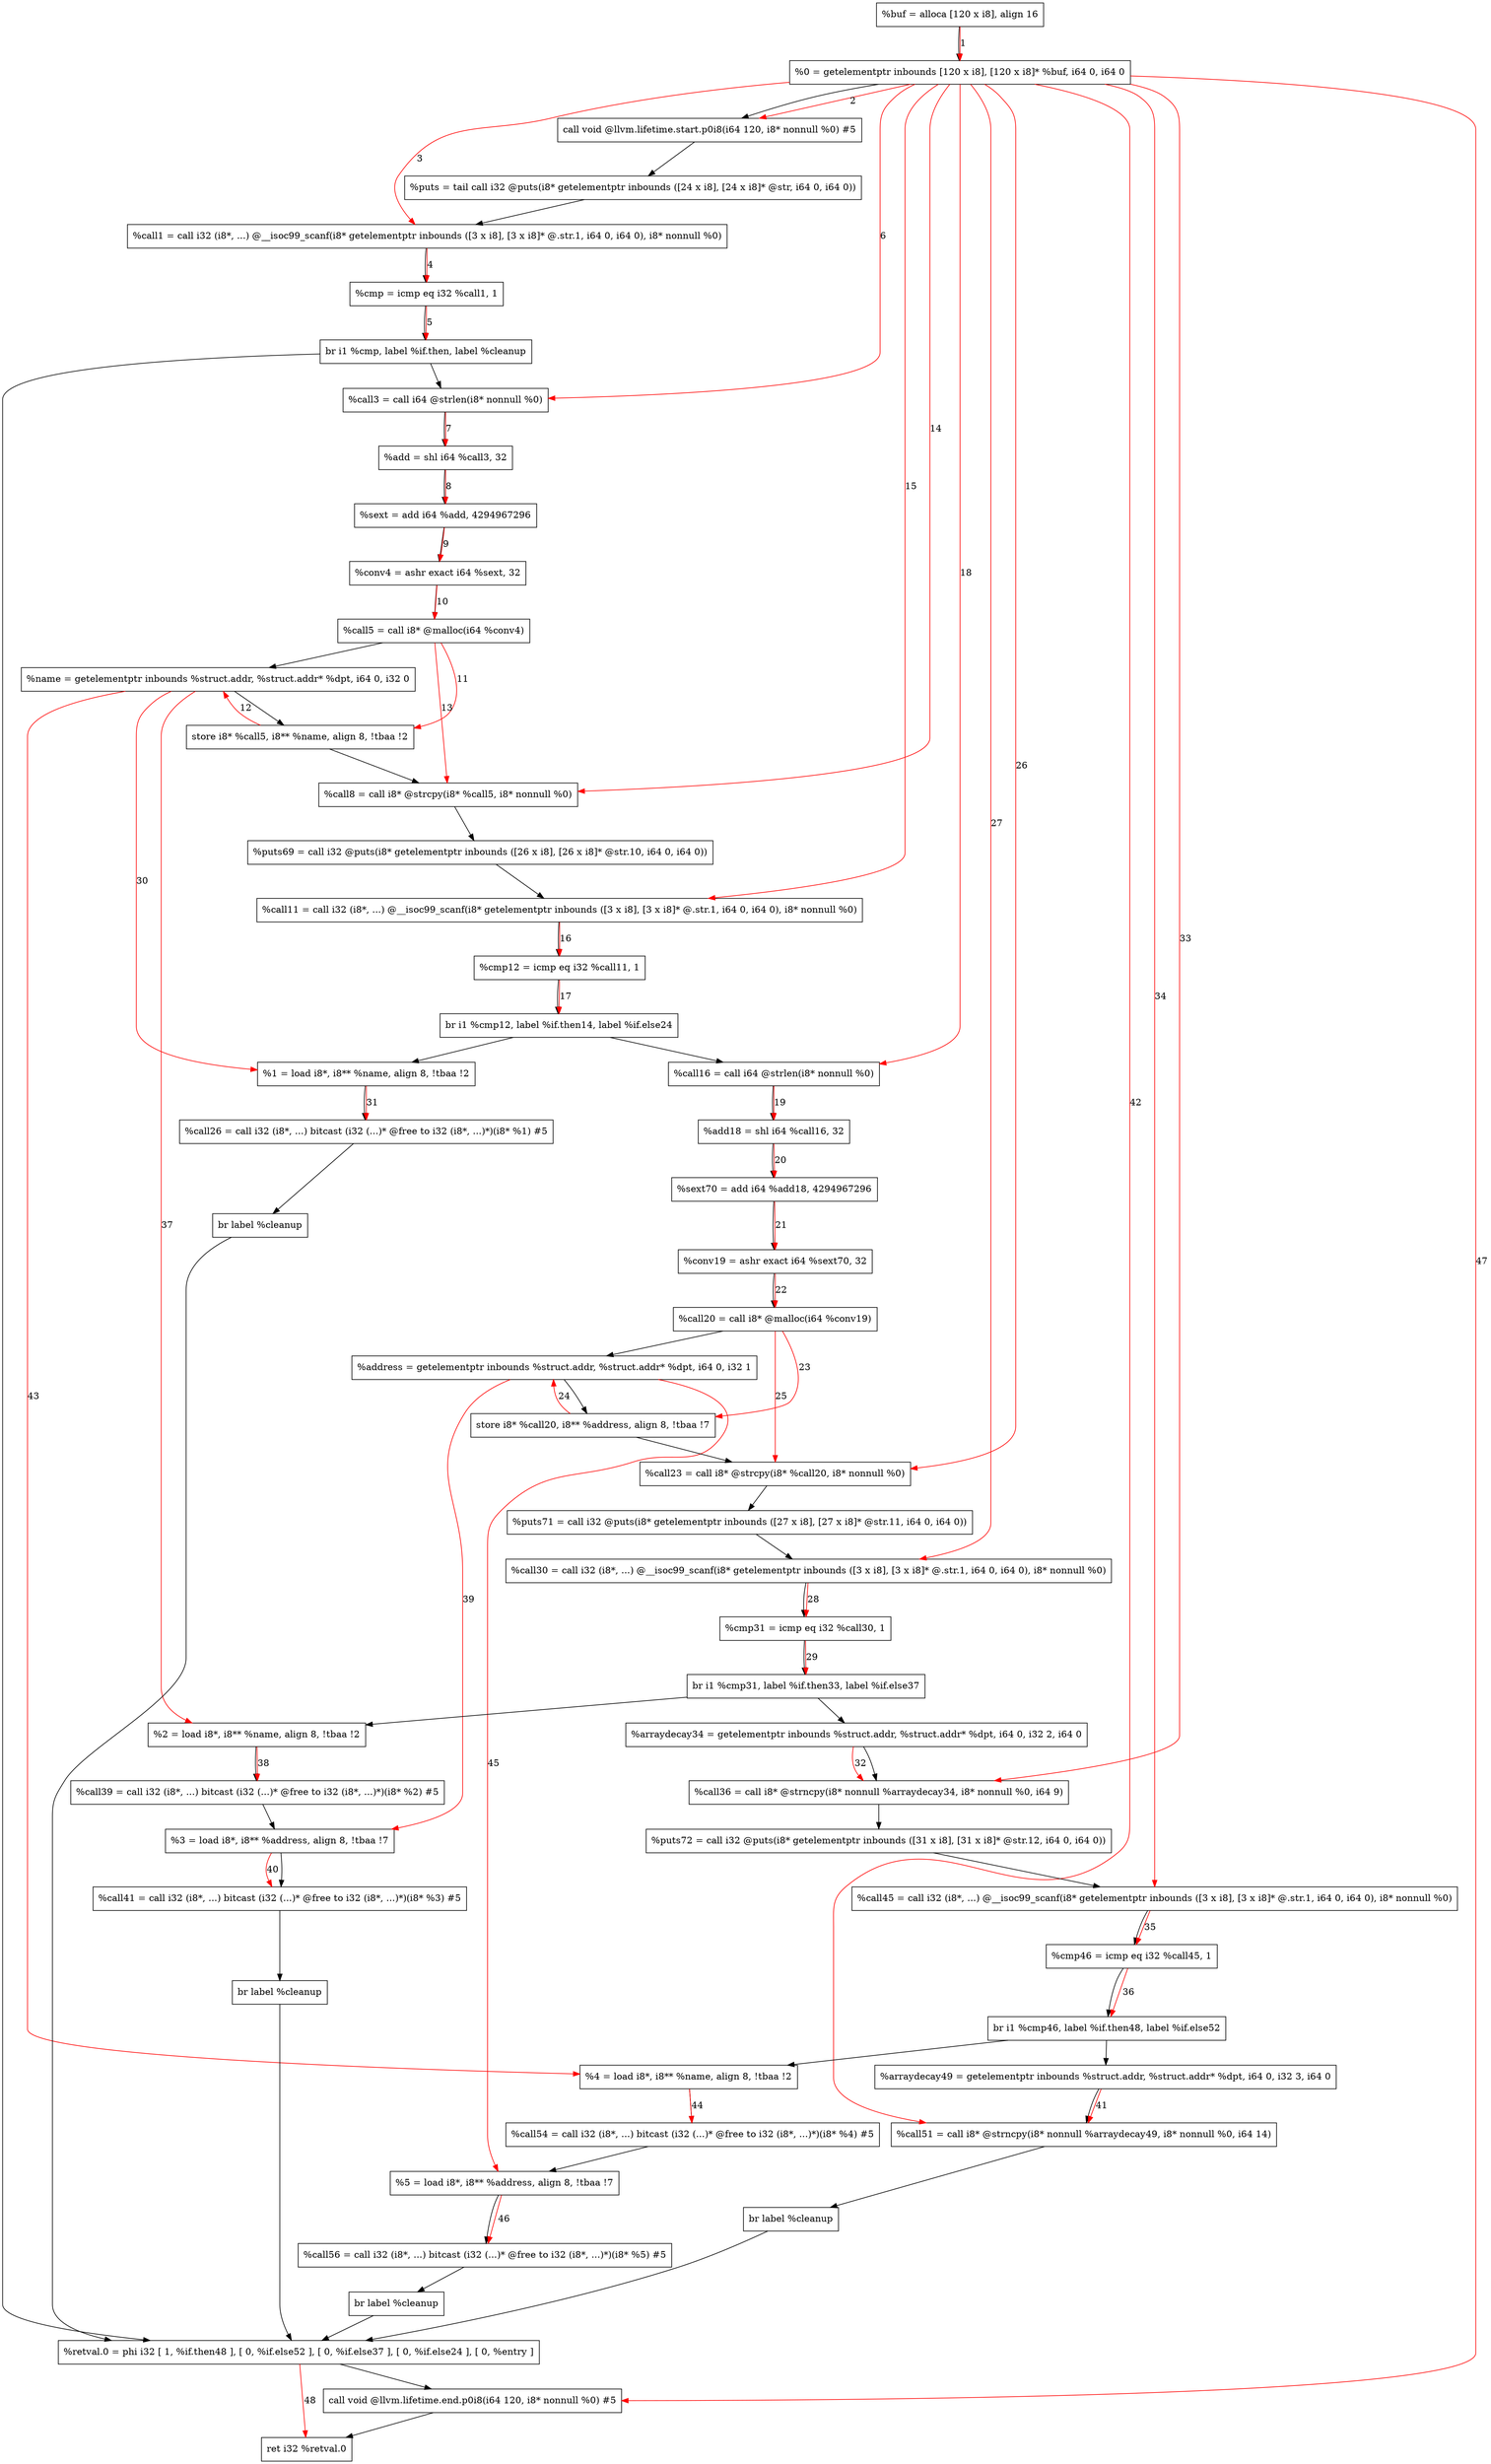 digraph "CDFG for'func' function" {
	Node0x55c4cd53c3f8[shape=record, label="  %buf = alloca [120 x i8], align 16"]
	Node0x55c4cd53caf8[shape=record, label="  %0 = getelementptr inbounds [120 x i8], [120 x i8]* %buf, i64 0, i64 0"]
	Node0x55c4cd53cf68[shape=record, label="  call void @llvm.lifetime.start.p0i8(i64 120, i8* nonnull %0) #5"]
	Node0x55c4cd53d4f0[shape=record, label="  %puts = tail call i32 @puts(i8* getelementptr inbounds ([24 x i8], [24 x i8]* @str, i64 0, i64 0))"]
	Node0x55c4cd53d758[shape=record, label="  %call1 = call i32 (i8*, ...) @__isoc99_scanf(i8* getelementptr inbounds ([3 x i8], [3 x i8]* @.str.1, i64 0, i64 0), i8* nonnull %0)"]
	Node0x55c4cd53d830[shape=record, label="  %cmp = icmp eq i32 %call1, 1"]
	Node0x55c4cd4cf348[shape=record, label="  br i1 %cmp, label %if.then, label %cleanup"]
	Node0x55c4cd53daf0[shape=record, label="  %call3 = call i64 @strlen(i8* nonnull %0)"]
	Node0x55c4cd53dc10[shape=record, label="  %add = shl i64 %call3, 32"]
	Node0x55c4cd53dcd0[shape=record, label="  %sext = add i64 %add, 4294967296"]
	Node0x55c4cd53dd60[shape=record, label="  %conv4 = ashr exact i64 %sext, 32"]
	Node0x55c4cd53dea0[shape=record, label="  %call5 = call i8* @malloc(i64 %conv4)"]
	Node0x55c4cd53e178[shape=record, label="  %name = getelementptr inbounds %struct.addr, %struct.addr* %dpt, i64 0, i32 0"]
	Node0x55c4cd53e220[shape=record, label="  store i8* %call5, i8** %name, align 8, !tbaa !2"]
	Node0x55c4cd53f358[shape=record, label="  %call8 = call i8* @strcpy(i8* %call5, i8* nonnull %0)"]
	Node0x55c4cd53f4d0[shape=record, label="  %puts69 = call i32 @puts(i8* getelementptr inbounds ([26 x i8], [26 x i8]* @str.10, i64 0, i64 0))"]
	Node0x55c4cd53f5d8[shape=record, label="  %call11 = call i32 (i8*, ...) @__isoc99_scanf(i8* getelementptr inbounds ([3 x i8], [3 x i8]* @.str.1, i64 0, i64 0), i8* nonnull %0)"]
	Node0x55c4cd53f6b0[shape=record, label="  %cmp12 = icmp eq i32 %call11, 1"]
	Node0x55c4cd53f918[shape=record, label="  br i1 %cmp12, label %if.then14, label %if.else24"]
	Node0x55c4cd53f9b0[shape=record, label="  %call16 = call i64 @strlen(i8* nonnull %0)"]
	Node0x55c4cd53fa80[shape=record, label="  %add18 = shl i64 %call16, 32"]
	Node0x55c4cd53fb10[shape=record, label="  %sext70 = add i64 %add18, 4294967296"]
	Node0x55c4cd53fba0[shape=record, label="  %conv19 = ashr exact i64 %sext70, 32"]
	Node0x55c4cd53fc50[shape=record, label="  %call20 = call i8* @malloc(i64 %conv19)"]
	Node0x55c4cd540058[shape=record, label="  %address = getelementptr inbounds %struct.addr, %struct.addr* %dpt, i64 0, i32 1"]
	Node0x55c4cd540100[shape=record, label="  store i8* %call20, i8** %address, align 8, !tbaa !7"]
	Node0x55c4cd540308[shape=record, label="  %call23 = call i8* @strcpy(i8* %call20, i8* nonnull %0)"]
	Node0x55c4cd540460[shape=record, label="  %puts71 = call i32 @puts(i8* getelementptr inbounds ([27 x i8], [27 x i8]* @str.11, i64 0, i64 0))"]
	Node0x55c4cd540568[shape=record, label="  %call30 = call i32 (i8*, ...) @__isoc99_scanf(i8* getelementptr inbounds ([3 x i8], [3 x i8]* @.str.1, i64 0, i64 0), i8* nonnull %0)"]
	Node0x55c4cd540640[shape=record, label="  %cmp31 = icmp eq i32 %call30, 1"]
	Node0x55c4cd541058[shape=record, label="  br i1 %cmp31, label %if.then33, label %if.else37"]
	Node0x55c4cd53f888[shape=record, label="  %1 = load i8*, i8** %name, align 8, !tbaa !2"]
	Node0x55c4cd541880[shape=record, label="  %call26 = call i32 (i8*, ...) bitcast (i32 (...)* @free to i32 (i8*, ...)*)(i8* %1) #5"]
	Node0x55c4cd541958[shape=record, label="  br label %cleanup"]
	Node0x55c4cd541a30[shape=record, label="  %arraydecay34 = getelementptr inbounds %struct.addr, %struct.addr* %dpt, i64 0, i32 2, i64 0"]
	Node0x55c4cd541c90[shape=record, label="  %call36 = call i8* @strncpy(i8* nonnull %arraydecay34, i8* nonnull %0, i64 9)"]
	Node0x55c4cd541e00[shape=record, label="  %puts72 = call i32 @puts(i8* getelementptr inbounds ([31 x i8], [31 x i8]* @str.12, i64 0, i64 0))"]
	Node0x55c4cd541f08[shape=record, label="  %call45 = call i32 (i8*, ...) @__isoc99_scanf(i8* getelementptr inbounds ([3 x i8], [3 x i8]* @.str.1, i64 0, i64 0), i8* nonnull %0)"]
	Node0x55c4cd541fe0[shape=record, label="  %cmp46 = icmp eq i32 %call45, 1"]
	Node0x55c4cd542248[shape=record, label="  br i1 %cmp46, label %if.then48, label %if.else52"]
	Node0x55c4cd540fc8[shape=record, label="  %2 = load i8*, i8** %name, align 8, !tbaa !2"]
	Node0x55c4cd5422f0[shape=record, label="  %call39 = call i32 (i8*, ...) bitcast (i32 (...)* @free to i32 (i8*, ...)*)(i8* %2) #5"]
	Node0x55c4cd5423c8[shape=record, label="  %3 = load i8*, i8** %address, align 8, !tbaa !7"]
	Node0x55c4cd542a70[shape=record, label="  %call41 = call i32 (i8*, ...) bitcast (i32 (...)* @free to i32 (i8*, ...)*)(i8* %3) #5"]
	Node0x55c4cd542b48[shape=record, label="  br label %cleanup"]
	Node0x55c4cd542c20[shape=record, label="  %arraydecay49 = getelementptr inbounds %struct.addr, %struct.addr* %dpt, i64 0, i32 3, i64 0"]
	Node0x55c4cd542da0[shape=record, label="  %call51 = call i8* @strncpy(i8* nonnull %arraydecay49, i8* nonnull %0, i64 14)"]
	Node0x55c4cd5420d8[shape=record, label="  br label %cleanup"]
	Node0x55c4cd5421b8[shape=record, label="  %4 = load i8*, i8** %name, align 8, !tbaa !2"]
	Node0x55c4cd542ec0[shape=record, label="  %call54 = call i32 (i8*, ...) bitcast (i32 (...)* @free to i32 (i8*, ...)*)(i8* %4) #5"]
	Node0x55c4cd542f98[shape=record, label="  %5 = load i8*, i8** %address, align 8, !tbaa !7"]
	Node0x55c4cd543030[shape=record, label="  %call56 = call i32 (i8*, ...) bitcast (i32 (...)* @free to i32 (i8*, ...)*)(i8* %5) #5"]
	Node0x55c4cd543108[shape=record, label="  br label %cleanup"]
	Node0x55c4cd543158[shape=record, label="  %retval.0 = phi i32 [ 1, %if.then48 ], [ 0, %if.else52 ], [ 0, %if.else37 ], [ 0, %if.else24 ], [ 0, %entry ]"]
	Node0x55c4cd5433e8[shape=record, label="  call void @llvm.lifetime.end.p0i8(i64 120, i8* nonnull %0) #5"]
	Node0x55c4cd5434a8[shape=record, label="  ret i32 %retval.0"]
	Node0x55c4cd53c3f8 -> Node0x55c4cd53caf8
	Node0x55c4cd53caf8 -> Node0x55c4cd53cf68
	Node0x55c4cd53cf68 -> Node0x55c4cd53d4f0
	Node0x55c4cd53d4f0 -> Node0x55c4cd53d758
	Node0x55c4cd53d758 -> Node0x55c4cd53d830
	Node0x55c4cd53d830 -> Node0x55c4cd4cf348
	Node0x55c4cd4cf348 -> Node0x55c4cd53daf0
	Node0x55c4cd4cf348 -> Node0x55c4cd543158
	Node0x55c4cd53daf0 -> Node0x55c4cd53dc10
	Node0x55c4cd53dc10 -> Node0x55c4cd53dcd0
	Node0x55c4cd53dcd0 -> Node0x55c4cd53dd60
	Node0x55c4cd53dd60 -> Node0x55c4cd53dea0
	Node0x55c4cd53dea0 -> Node0x55c4cd53e178
	Node0x55c4cd53e178 -> Node0x55c4cd53e220
	Node0x55c4cd53e220 -> Node0x55c4cd53f358
	Node0x55c4cd53f358 -> Node0x55c4cd53f4d0
	Node0x55c4cd53f4d0 -> Node0x55c4cd53f5d8
	Node0x55c4cd53f5d8 -> Node0x55c4cd53f6b0
	Node0x55c4cd53f6b0 -> Node0x55c4cd53f918
	Node0x55c4cd53f918 -> Node0x55c4cd53f9b0
	Node0x55c4cd53f918 -> Node0x55c4cd53f888
	Node0x55c4cd53f9b0 -> Node0x55c4cd53fa80
	Node0x55c4cd53fa80 -> Node0x55c4cd53fb10
	Node0x55c4cd53fb10 -> Node0x55c4cd53fba0
	Node0x55c4cd53fba0 -> Node0x55c4cd53fc50
	Node0x55c4cd53fc50 -> Node0x55c4cd540058
	Node0x55c4cd540058 -> Node0x55c4cd540100
	Node0x55c4cd540100 -> Node0x55c4cd540308
	Node0x55c4cd540308 -> Node0x55c4cd540460
	Node0x55c4cd540460 -> Node0x55c4cd540568
	Node0x55c4cd540568 -> Node0x55c4cd540640
	Node0x55c4cd540640 -> Node0x55c4cd541058
	Node0x55c4cd541058 -> Node0x55c4cd541a30
	Node0x55c4cd541058 -> Node0x55c4cd540fc8
	Node0x55c4cd53f888 -> Node0x55c4cd541880
	Node0x55c4cd541880 -> Node0x55c4cd541958
	Node0x55c4cd541958 -> Node0x55c4cd543158
	Node0x55c4cd541a30 -> Node0x55c4cd541c90
	Node0x55c4cd541c90 -> Node0x55c4cd541e00
	Node0x55c4cd541e00 -> Node0x55c4cd541f08
	Node0x55c4cd541f08 -> Node0x55c4cd541fe0
	Node0x55c4cd541fe0 -> Node0x55c4cd542248
	Node0x55c4cd542248 -> Node0x55c4cd542c20
	Node0x55c4cd542248 -> Node0x55c4cd5421b8
	Node0x55c4cd540fc8 -> Node0x55c4cd5422f0
	Node0x55c4cd5422f0 -> Node0x55c4cd5423c8
	Node0x55c4cd5423c8 -> Node0x55c4cd542a70
	Node0x55c4cd542a70 -> Node0x55c4cd542b48
	Node0x55c4cd542b48 -> Node0x55c4cd543158
	Node0x55c4cd542c20 -> Node0x55c4cd542da0
	Node0x55c4cd542da0 -> Node0x55c4cd5420d8
	Node0x55c4cd5420d8 -> Node0x55c4cd543158
	Node0x55c4cd5421b8 -> Node0x55c4cd542ec0
	Node0x55c4cd542ec0 -> Node0x55c4cd542f98
	Node0x55c4cd542f98 -> Node0x55c4cd543030
	Node0x55c4cd543030 -> Node0x55c4cd543108
	Node0x55c4cd543108 -> Node0x55c4cd543158
	Node0x55c4cd543158 -> Node0x55c4cd5433e8
	Node0x55c4cd5433e8 -> Node0x55c4cd5434a8
edge [color=red]
	Node0x55c4cd53c3f8 -> Node0x55c4cd53caf8[label="1"]
	Node0x55c4cd53caf8 -> Node0x55c4cd53cf68[label="2"]
	Node0x55c4cd53caf8 -> Node0x55c4cd53d758[label="3"]
	Node0x55c4cd53d758 -> Node0x55c4cd53d830[label="4"]
	Node0x55c4cd53d830 -> Node0x55c4cd4cf348[label="5"]
	Node0x55c4cd53caf8 -> Node0x55c4cd53daf0[label="6"]
	Node0x55c4cd53daf0 -> Node0x55c4cd53dc10[label="7"]
	Node0x55c4cd53dc10 -> Node0x55c4cd53dcd0[label="8"]
	Node0x55c4cd53dcd0 -> Node0x55c4cd53dd60[label="9"]
	Node0x55c4cd53dd60 -> Node0x55c4cd53dea0[label="10"]
	Node0x55c4cd53dea0 -> Node0x55c4cd53e220[label="11"]
	Node0x55c4cd53e220 -> Node0x55c4cd53e178[label="12"]
	Node0x55c4cd53dea0 -> Node0x55c4cd53f358[label="13"]
	Node0x55c4cd53caf8 -> Node0x55c4cd53f358[label="14"]
	Node0x55c4cd53caf8 -> Node0x55c4cd53f5d8[label="15"]
	Node0x55c4cd53f5d8 -> Node0x55c4cd53f6b0[label="16"]
	Node0x55c4cd53f6b0 -> Node0x55c4cd53f918[label="17"]
	Node0x55c4cd53caf8 -> Node0x55c4cd53f9b0[label="18"]
	Node0x55c4cd53f9b0 -> Node0x55c4cd53fa80[label="19"]
	Node0x55c4cd53fa80 -> Node0x55c4cd53fb10[label="20"]
	Node0x55c4cd53fb10 -> Node0x55c4cd53fba0[label="21"]
	Node0x55c4cd53fba0 -> Node0x55c4cd53fc50[label="22"]
	Node0x55c4cd53fc50 -> Node0x55c4cd540100[label="23"]
	Node0x55c4cd540100 -> Node0x55c4cd540058[label="24"]
	Node0x55c4cd53fc50 -> Node0x55c4cd540308[label="25"]
	Node0x55c4cd53caf8 -> Node0x55c4cd540308[label="26"]
	Node0x55c4cd53caf8 -> Node0x55c4cd540568[label="27"]
	Node0x55c4cd540568 -> Node0x55c4cd540640[label="28"]
	Node0x55c4cd540640 -> Node0x55c4cd541058[label="29"]
	Node0x55c4cd53e178 -> Node0x55c4cd53f888[label="30"]
	Node0x55c4cd53f888 -> Node0x55c4cd541880[label="31"]
	Node0x55c4cd541a30 -> Node0x55c4cd541c90[label="32"]
	Node0x55c4cd53caf8 -> Node0x55c4cd541c90[label="33"]
	Node0x55c4cd53caf8 -> Node0x55c4cd541f08[label="34"]
	Node0x55c4cd541f08 -> Node0x55c4cd541fe0[label="35"]
	Node0x55c4cd541fe0 -> Node0x55c4cd542248[label="36"]
	Node0x55c4cd53e178 -> Node0x55c4cd540fc8[label="37"]
	Node0x55c4cd540fc8 -> Node0x55c4cd5422f0[label="38"]
	Node0x55c4cd540058 -> Node0x55c4cd5423c8[label="39"]
	Node0x55c4cd5423c8 -> Node0x55c4cd542a70[label="40"]
	Node0x55c4cd542c20 -> Node0x55c4cd542da0[label="41"]
	Node0x55c4cd53caf8 -> Node0x55c4cd542da0[label="42"]
	Node0x55c4cd53e178 -> Node0x55c4cd5421b8[label="43"]
	Node0x55c4cd5421b8 -> Node0x55c4cd542ec0[label="44"]
	Node0x55c4cd540058 -> Node0x55c4cd542f98[label="45"]
	Node0x55c4cd542f98 -> Node0x55c4cd543030[label="46"]
	Node0x55c4cd53caf8 -> Node0x55c4cd5433e8[label="47"]
	Node0x55c4cd543158 -> Node0x55c4cd5434a8[label="48"]
}

